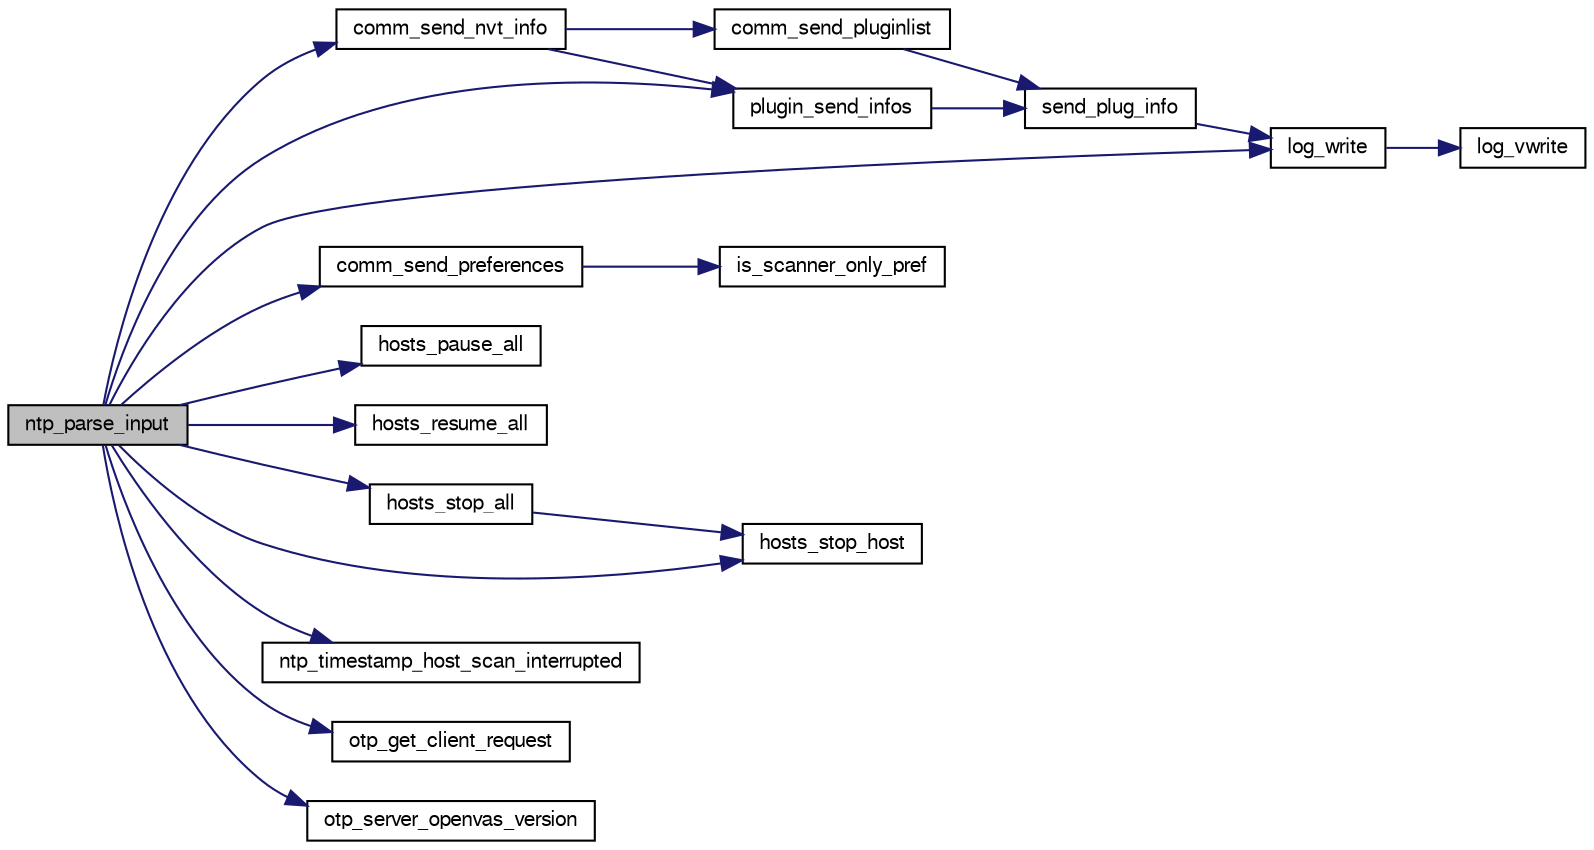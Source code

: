 digraph G
{
  bgcolor="transparent";
  edge [fontname="FreeSans",fontsize="10",labelfontname="FreeSans",labelfontsize="10"];
  node [fontname="FreeSans",fontsize="10",shape=record];
  rankdir=LR;
  Node1 [label="ntp_parse_input",height=0.2,width=0.4,color="black", fillcolor="grey75", style="filled" fontcolor="black"];
  Node1 -> Node2 [color="midnightblue",fontsize="10",style="solid",fontname="FreeSans"];
  Node2 [label="comm_send_nvt_info",height=0.2,width=0.4,color="black",URL="$comm_8c.html#a1d945072487ccef8eb76ced91be9b8e5",tooltip="Send the OTP NVT_INFO message and then handle any COMPLETE_LIST and PLUGIN_INFO commands..."];
  Node2 -> Node3 [color="midnightblue",fontsize="10",style="solid",fontname="FreeSans"];
  Node3 [label="comm_send_pluginlist",height=0.2,width=0.4,color="black",URL="$comm_8c.html#a7229d4e22da0c955f6629eddbc8d5fa0",tooltip="Sends the list of plugins that the scanner could load to the client,."];
  Node3 -> Node4 [color="midnightblue",fontsize="10",style="solid",fontname="FreeSans"];
  Node4 [label="send_plug_info",height=0.2,width=0.4,color="black",URL="$comm_8c.html#a7d370aaa5e19dff8168a83b309848ebb",tooltip="Sends a plugin info."];
  Node4 -> Node5 [color="midnightblue",fontsize="10",style="solid",fontname="FreeSans"];
  Node5 [label="log_write",height=0.2,width=0.4,color="black",URL="$log_8c.html#aebd780cf62bc3eed16f852bd30250a3a"];
  Node5 -> Node6 [color="midnightblue",fontsize="10",style="solid",fontname="FreeSans"];
  Node6 [label="log_vwrite",height=0.2,width=0.4,color="black",URL="$log_8c.html#a20d71c8bbe1b9014a523f38e2fabbc02"];
  Node2 -> Node7 [color="midnightblue",fontsize="10",style="solid",fontname="FreeSans"];
  Node7 [label="plugin_send_infos",height=0.2,width=0.4,color="black",URL="$comm_8c.html#aa3229db8f1b55da10a0e68ee1bbb892e",tooltip="Sends the plugin info for a single plugin."];
  Node7 -> Node4 [color="midnightblue",fontsize="10",style="solid",fontname="FreeSans"];
  Node1 -> Node8 [color="midnightblue",fontsize="10",style="solid",fontname="FreeSans"];
  Node8 [label="comm_send_preferences",height=0.2,width=0.4,color="black",URL="$comm_8c.html#a6299eaae91804f78c751440bc791cbc4",tooltip="Sends the preferences of the scanner."];
  Node8 -> Node9 [color="midnightblue",fontsize="10",style="solid",fontname="FreeSans"];
  Node9 [label="is_scanner_only_pref",height=0.2,width=0.4,color="black",URL="$utils_8c.html#a1d0e8c41acfd42f3d78d9db7c28ee20f"];
  Node1 -> Node10 [color="midnightblue",fontsize="10",style="solid",fontname="FreeSans"];
  Node10 [label="hosts_pause_all",height=0.2,width=0.4,color="black",URL="$hosts_8c.html#a4dfb511e9d48e7403d1647c1cee1b72a",tooltip="Pause all hosts."];
  Node1 -> Node11 [color="midnightblue",fontsize="10",style="solid",fontname="FreeSans"];
  Node11 [label="hosts_resume_all",height=0.2,width=0.4,color="black",URL="$hosts_8c.html#a1b1754a01a119e1111587a66c1a1dbdc",tooltip="Resume all hosts."];
  Node1 -> Node12 [color="midnightblue",fontsize="10",style="solid",fontname="FreeSans"];
  Node12 [label="hosts_stop_all",height=0.2,width=0.4,color="black",URL="$hosts_8c.html#a335840ff579312c5f8530e4227266064"];
  Node12 -> Node13 [color="midnightblue",fontsize="10",style="solid",fontname="FreeSans"];
  Node13 [label="hosts_stop_host",height=0.2,width=0.4,color="black",URL="$hosts_8c.html#a47c3825c4cb0c8ceee834d39f0f0d785"];
  Node1 -> Node13 [color="midnightblue",fontsize="10",style="solid",fontname="FreeSans"];
  Node1 -> Node5 [color="midnightblue",fontsize="10",style="solid",fontname="FreeSans"];
  Node1 -> Node14 [color="midnightblue",fontsize="10",style="solid",fontname="FreeSans"];
  Node14 [label="ntp_timestamp_host_scan_interrupted",height=0.2,width=0.4,color="black",URL="$ntp_8c.html#a5172a29257629ee4a3b4e1cd5343da77"];
  Node1 -> Node15 [color="midnightblue",fontsize="10",style="solid",fontname="FreeSans"];
  Node15 [label="otp_get_client_request",height=0.2,width=0.4,color="black",URL="$otp_8c.html#a10d520920a5b92b161bc5c7a848d44ab",tooltip="Find the enum identifier for the client request which is given."];
  Node1 -> Node16 [color="midnightblue",fontsize="10",style="solid",fontname="FreeSans"];
  Node16 [label="otp_server_openvas_version",height=0.2,width=0.4,color="black",URL="$otp_8c.html#acb1a275d5f47b01d7d8dc736de63dc55",tooltip="Send server response OPENVAS_VERSION."];
  Node1 -> Node7 [color="midnightblue",fontsize="10",style="solid",fontname="FreeSans"];
}
